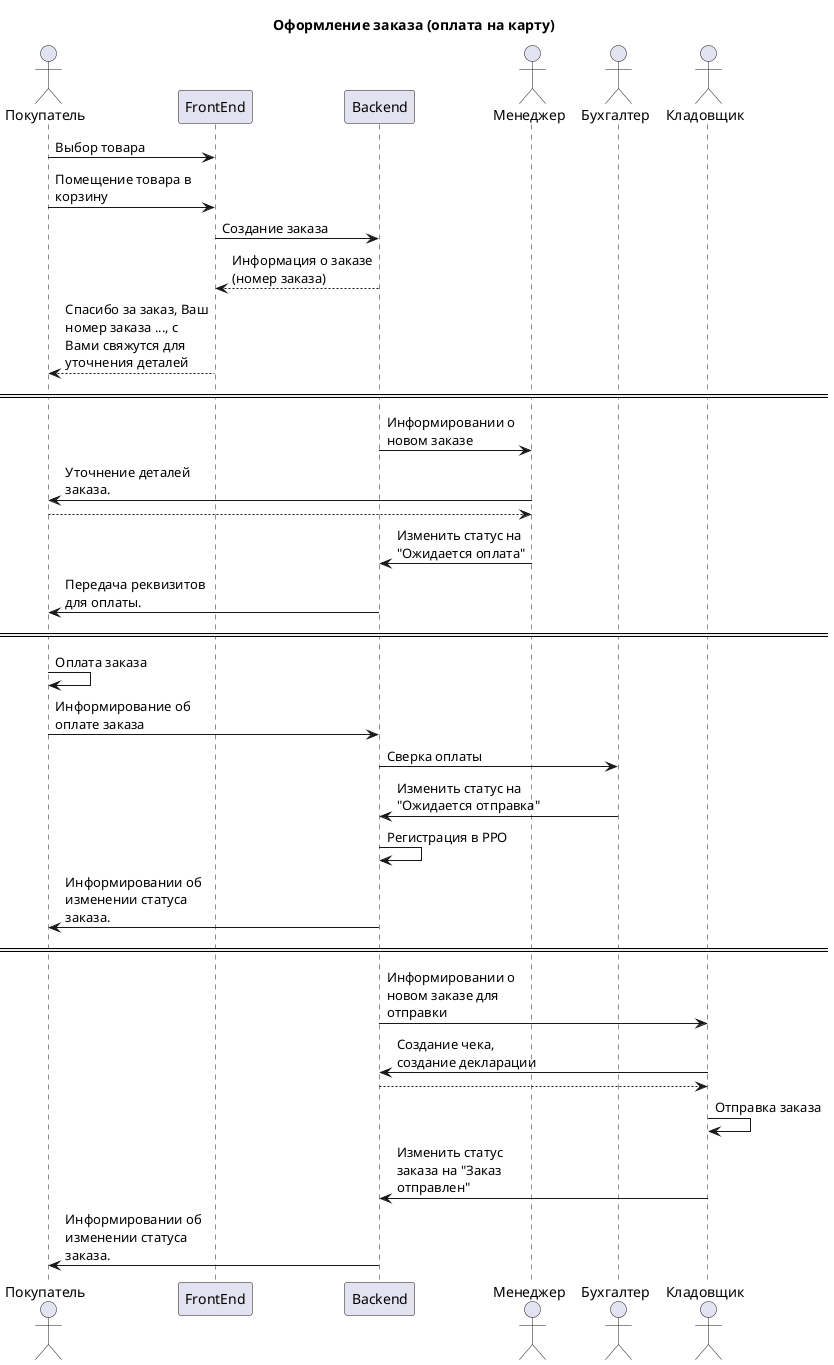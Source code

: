@startuml
title Оформление заказа (оплата на карту)
skinparam maxmessagesize 150

actor Покупатель as User
participant "FrontEnd" as FrontEnd
participant "Backend" as Backend
actor Менеджер as Manager
actor Бухгалтер as Buh
actor Кладовщик as StockMan

User -> FrontEnd: Выбор товара
User -> FrontEnd: Помещение товара в корзину
FrontEnd -> Backend: Создание заказа
Backend --> FrontEnd: Информация о заказе (номер заказа)
FrontEnd --> User: Спасибо за заказ, Ваш номер заказа ..., с Вами свяжутся для уточнения деталей

==  ==
Backend -> Manager: Информировании о новом заказе
Manager -> User: Уточнение деталей заказа.
User --> Manager:
Manager -> Backend: Изменить статус на "Ожидается оплата"
Backend -> User: Передача реквизитов для оплаты.

==  ==
User -> User: Оплата заказа
User -> Backend: Информирование об оплате заказа
Backend -> Buh: Сверка оплаты
Buh -> Backend: Изменить статус на "Ожидается отправка"
Backend -> Backend: Регистрация в РРО
Backend -> User: Информировании об изменении статуса заказа.

==  ==
Backend -> StockMan: Информировании о новом заказе для отправки
StockMan -> Backend: Создание чека, создание декларации
Backend --> StockMan:
StockMan -> StockMan: Отправка заказа
StockMan -> Backend: Изменить статус заказа на "Заказ отправлен"
Backend -> User: Информировании об изменении статуса заказа.


@enduml